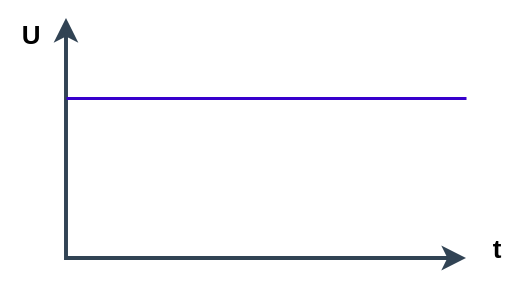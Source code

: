 <mxfile version="26.0.10" pages="3">
  <diagram name="tension continue" id="ki7iIEuw-vTBnterN55J">
    <mxGraphModel dx="1260" dy="630" grid="1" gridSize="10" guides="1" tooltips="1" connect="1" arrows="1" fold="1" page="1" pageScale="1" pageWidth="827" pageHeight="1169" math="0" shadow="0">
      <root>
        <mxCell id="0" />
        <mxCell id="1" parent="0" />
        <mxCell id="WpPTOdt51rO8QSujv91Z-3" value="" style="endArrow=classic;startArrow=classic;html=1;rounded=0;strokeWidth=1.968;fillColor=#647687;strokeColor=#314354;" edge="1" parent="1">
          <mxGeometry width="50" height="50" relative="1" as="geometry">
            <mxPoint x="400" y="360" as="sourcePoint" />
            <mxPoint x="200" y="240" as="targetPoint" />
            <Array as="points">
              <mxPoint x="200" y="360" />
            </Array>
          </mxGeometry>
        </mxCell>
        <mxCell id="WpPTOdt51rO8QSujv91Z-4" value="&lt;div&gt;U&lt;/div&gt;" style="text;html=1;align=center;verticalAlign=middle;resizable=0;points=[];autosize=1;strokeColor=none;fillColor=none;fontStyle=1;fontSize=13;" vertex="1" parent="1">
          <mxGeometry x="167" y="233" width="30" height="30" as="geometry" />
        </mxCell>
        <mxCell id="WpPTOdt51rO8QSujv91Z-5" value="t" style="text;html=1;align=center;verticalAlign=middle;resizable=0;points=[];autosize=1;strokeColor=none;fillColor=none;fontStyle=1;fontSize=13;" vertex="1" parent="1">
          <mxGeometry x="400" y="340" width="30" height="30" as="geometry" />
        </mxCell>
        <mxCell id="WpPTOdt51rO8QSujv91Z-6" value="" style="endArrow=none;html=1;rounded=0;fillColor=#6a00ff;strokeColor=#3700CC;strokeWidth=1.575;" edge="1" parent="1">
          <mxGeometry width="50" height="50" relative="1" as="geometry">
            <mxPoint x="200" y="280" as="sourcePoint" />
            <mxPoint x="400" y="280" as="targetPoint" />
          </mxGeometry>
        </mxCell>
      </root>
    </mxGraphModel>
  </diagram>
  <diagram id="Ya06_EsW7nCHb4FnHk7M" name="tension périodique">
    <mxGraphModel dx="1260" dy="630" grid="1" gridSize="10" guides="1" tooltips="1" connect="1" arrows="1" fold="1" page="1" pageScale="1" pageWidth="827" pageHeight="1169" math="0" shadow="0">
      <root>
        <mxCell id="0" />
        <mxCell id="1" parent="0" />
        <mxCell id="iWaiKscURaGHmMRnVPe7-1" value="" style="endArrow=classic;startArrow=classic;html=1;rounded=0;strokeWidth=1.968;fillColor=#647687;strokeColor=#314354;" edge="1" parent="1">
          <mxGeometry width="50" height="50" relative="1" as="geometry">
            <mxPoint x="600" y="360" as="sourcePoint" />
            <mxPoint x="200" y="240" as="targetPoint" />
            <Array as="points">
              <mxPoint x="200" y="360" />
            </Array>
          </mxGeometry>
        </mxCell>
        <mxCell id="iWaiKscURaGHmMRnVPe7-2" value="&lt;div&gt;U&lt;/div&gt;" style="text;html=1;align=center;verticalAlign=middle;resizable=0;points=[];autosize=1;strokeColor=none;fillColor=none;fontStyle=1;fontSize=13;" vertex="1" parent="1">
          <mxGeometry x="167" y="233" width="30" height="30" as="geometry" />
        </mxCell>
        <mxCell id="iWaiKscURaGHmMRnVPe7-3" value="t" style="text;html=1;align=center;verticalAlign=middle;resizable=0;points=[];autosize=1;strokeColor=none;fillColor=none;fontStyle=1;fontSize=13;" vertex="1" parent="1">
          <mxGeometry x="590" y="330" width="30" height="30" as="geometry" />
        </mxCell>
        <mxCell id="zldcxeLkHQ0bXfv9Zfrz-4" value="" style="group" vertex="1" connectable="0" parent="1">
          <mxGeometry x="200" y="233" width="380" height="120" as="geometry" />
        </mxCell>
        <mxCell id="iWaiKscURaGHmMRnVPe7-6" value="" style="endArrow=none;html=1;rounded=0;curved=1;fillColor=#6a00ff;strokeColor=#3700CC;strokeWidth=1.575;" edge="1" parent="zldcxeLkHQ0bXfv9Zfrz-4">
          <mxGeometry width="50" height="50" relative="1" as="geometry">
            <mxPoint y="82.5" as="sourcePoint" />
            <mxPoint x="95" y="82.5" as="targetPoint" />
            <Array as="points">
              <mxPoint x="17.273" y="52.5" />
              <mxPoint x="34.545" y="120" />
              <mxPoint x="51.818" y="60" />
              <mxPoint x="69.091" />
              <mxPoint x="77.727" y="60" />
              <mxPoint x="86.364" y="120" />
            </Array>
          </mxGeometry>
        </mxCell>
        <mxCell id="zldcxeLkHQ0bXfv9Zfrz-1" value="" style="endArrow=none;html=1;rounded=0;curved=1;fillColor=#6a00ff;strokeColor=#3700CC;strokeWidth=1.575;" edge="1" parent="zldcxeLkHQ0bXfv9Zfrz-4">
          <mxGeometry width="50" height="50" relative="1" as="geometry">
            <mxPoint x="95" y="82.5" as="sourcePoint" />
            <mxPoint x="190" y="82.5" as="targetPoint" />
            <Array as="points">
              <mxPoint x="112.273" y="52.5" />
              <mxPoint x="129.545" y="120" />
              <mxPoint x="146.818" y="60" />
              <mxPoint x="164.091" />
              <mxPoint x="172.727" y="60" />
              <mxPoint x="181.364" y="120" />
            </Array>
          </mxGeometry>
        </mxCell>
        <mxCell id="zldcxeLkHQ0bXfv9Zfrz-2" value="" style="endArrow=none;html=1;rounded=0;curved=1;fillColor=#6a00ff;strokeColor=#3700CC;strokeWidth=1.575;" edge="1" parent="zldcxeLkHQ0bXfv9Zfrz-4">
          <mxGeometry width="50" height="50" relative="1" as="geometry">
            <mxPoint x="190" y="82.5" as="sourcePoint" />
            <mxPoint x="285" y="82.5" as="targetPoint" />
            <Array as="points">
              <mxPoint x="207.273" y="52.5" />
              <mxPoint x="224.545" y="120" />
              <mxPoint x="241.818" y="60" />
              <mxPoint x="259.091" />
              <mxPoint x="267.727" y="60" />
              <mxPoint x="276.364" y="120" />
            </Array>
          </mxGeometry>
        </mxCell>
        <mxCell id="zldcxeLkHQ0bXfv9Zfrz-3" value="" style="endArrow=none;html=1;rounded=0;curved=1;fillColor=#6a00ff;strokeColor=#3700CC;strokeWidth=1.575;" edge="1" parent="zldcxeLkHQ0bXfv9Zfrz-4">
          <mxGeometry width="50" height="50" relative="1" as="geometry">
            <mxPoint x="285" y="82.5" as="sourcePoint" />
            <mxPoint x="380" y="82.5" as="targetPoint" />
            <Array as="points">
              <mxPoint x="302.273" y="52.5" />
              <mxPoint x="319.545" y="120" />
              <mxPoint x="336.818" y="60" />
              <mxPoint x="354.091" />
              <mxPoint x="362.727" y="60" />
              <mxPoint x="371.364" y="120" />
            </Array>
          </mxGeometry>
        </mxCell>
      </root>
    </mxGraphModel>
  </diagram>
  <diagram id="B9UTQLYyrzGGBSvsLVzX" name="tension alternative">
    <mxGraphModel dx="1260" dy="630" grid="1" gridSize="10" guides="1" tooltips="1" connect="1" arrows="1" fold="1" page="1" pageScale="1" pageWidth="827" pageHeight="1169" math="0" shadow="0">
      <root>
        <mxCell id="0" />
        <mxCell id="1" parent="0" />
        <mxCell id="wH3Qy0ufKhxX0fFlv_hT-6" value="" style="group" vertex="1" connectable="0" parent="1">
          <mxGeometry x="122" y="505" width="160" height="160" as="geometry" />
        </mxCell>
        <mxCell id="wH3Qy0ufKhxX0fFlv_hT-4" value="" style="group;fillColor=default;container=0;" vertex="1" connectable="0" parent="wH3Qy0ufKhxX0fFlv_hT-6">
          <mxGeometry width="160" height="160" as="geometry" />
        </mxCell>
        <mxCell id="wH3Qy0ufKhxX0fFlv_hT-2" value="" style="rounded=0;whiteSpace=wrap;html=1;fillColor=#f0a30a;fontColor=#000000;strokeColor=#BD7000;" vertex="1" parent="wH3Qy0ufKhxX0fFlv_hT-6">
          <mxGeometry x="120" y="40" width="40" height="120" as="geometry" />
        </mxCell>
        <mxCell id="wH3Qy0ufKhxX0fFlv_hT-3" value="" style="rounded=0;whiteSpace=wrap;html=1;fillColor=#f0a30a;fontColor=#000000;strokeColor=#BD7000;" vertex="1" parent="wH3Qy0ufKhxX0fFlv_hT-6">
          <mxGeometry width="120" height="40" as="geometry" />
        </mxCell>
        <mxCell id="wH3Qy0ufKhxX0fFlv_hT-8" value="" style="group" vertex="1" connectable="0" parent="1">
          <mxGeometry x="122" y="505" width="320" height="160" as="geometry" />
        </mxCell>
        <mxCell id="wH3Qy0ufKhxX0fFlv_hT-5" value="" style="endArrow=none;html=1;rounded=0;fillColor=#6a00ff;strokeColor=#3700CC;strokeWidth=1.575;" edge="1" parent="wH3Qy0ufKhxX0fFlv_hT-8">
          <mxGeometry width="50" height="50" relative="1" as="geometry">
            <mxPoint as="sourcePoint" />
            <mxPoint x="160" as="targetPoint" />
            <Array as="points">
              <mxPoint x="120" />
              <mxPoint x="120" y="160" />
              <mxPoint x="160" y="160" />
              <mxPoint x="160" />
            </Array>
          </mxGeometry>
        </mxCell>
        <mxCell id="wH3Qy0ufKhxX0fFlv_hT-7" value="" style="endArrow=none;html=1;rounded=0;fillColor=#6a00ff;strokeColor=#3700CC;strokeWidth=1.575;" edge="1" parent="wH3Qy0ufKhxX0fFlv_hT-8">
          <mxGeometry width="50" height="50" relative="1" as="geometry">
            <mxPoint x="160" as="sourcePoint" />
            <mxPoint x="320" as="targetPoint" />
            <Array as="points">
              <mxPoint x="280" />
              <mxPoint x="280" y="160" />
              <mxPoint x="320" y="160" />
              <mxPoint x="320" />
            </Array>
          </mxGeometry>
        </mxCell>
        <mxCell id="GDZWCpwTl6RbvRhRcqYT-1" value="" style="endArrow=classic;startArrow=classic;html=1;rounded=0;strokeWidth=1.968;fillColor=#647687;strokeColor=#314354;" edge="1" parent="1">
          <mxGeometry width="50" height="50" relative="1" as="geometry">
            <mxPoint x="510" y="547" as="sourcePoint" />
            <mxPoint x="123" y="410" as="targetPoint" />
            <Array as="points">
              <mxPoint x="123" y="547" />
            </Array>
          </mxGeometry>
        </mxCell>
        <mxCell id="GDZWCpwTl6RbvRhRcqYT-2" value="&lt;div&gt;U&lt;/div&gt;" style="text;html=1;align=center;verticalAlign=middle;resizable=0;points=[];autosize=1;strokeColor=none;fillColor=none;fontStyle=1;fontSize=13;" vertex="1" parent="1">
          <mxGeometry x="90" y="420" width="30" height="30" as="geometry" />
        </mxCell>
        <mxCell id="GDZWCpwTl6RbvRhRcqYT-3" value="t" style="text;html=1;align=center;verticalAlign=middle;resizable=0;points=[];autosize=1;strokeColor=none;fillColor=none;fontStyle=1;fontSize=13;" vertex="1" parent="1">
          <mxGeometry x="500" y="520" width="30" height="30" as="geometry" />
        </mxCell>
      </root>
    </mxGraphModel>
  </diagram>
</mxfile>

